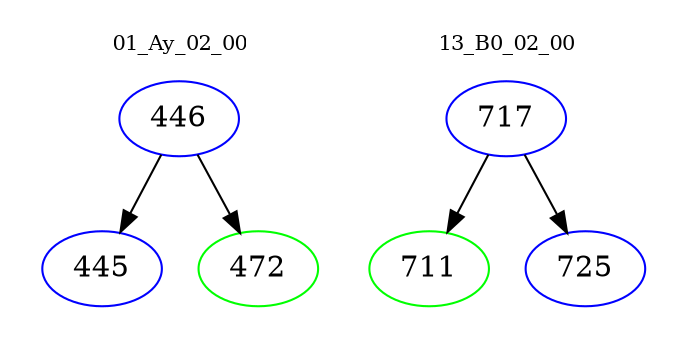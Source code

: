 digraph{
subgraph cluster_0 {
color = white
label = "01_Ay_02_00";
fontsize=10;
T0_446 [label="446", color="blue"]
T0_446 -> T0_445 [color="black"]
T0_445 [label="445", color="blue"]
T0_446 -> T0_472 [color="black"]
T0_472 [label="472", color="green"]
}
subgraph cluster_1 {
color = white
label = "13_B0_02_00";
fontsize=10;
T1_717 [label="717", color="blue"]
T1_717 -> T1_711 [color="black"]
T1_711 [label="711", color="green"]
T1_717 -> T1_725 [color="black"]
T1_725 [label="725", color="blue"]
}
}
